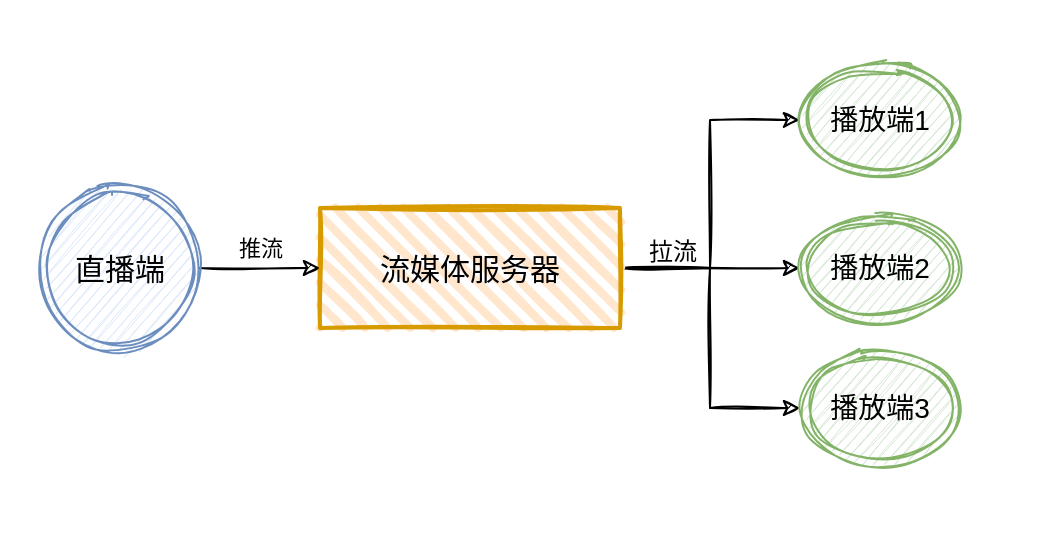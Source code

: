 <mxfile version="16.0.3" type="github"><diagram id="TOUKis4g4MJrpr8AdlMU" name="Page-1"><mxGraphModel dx="1426" dy="794" grid="1" gridSize="10" guides="0" tooltips="1" connect="1" arrows="1" fold="1" page="1" pageScale="1" pageWidth="1169" pageHeight="827" background="none" math="0" shadow="0"><root><mxCell id="0"/><mxCell id="1" parent="0"/><mxCell id="iB6GJlJgPvC_m1dsDMg6-1" value="" style="rounded=0;html=1;sketch=0;fillStyle=solid;whiteSpace=wrap;strokeColor=none;spacing=0;verticalAlign=middle;" parent="1" vertex="1"><mxGeometry x="300" y="280" width="530" height="270" as="geometry"/></mxCell><mxCell id="Gsnq-mNpenZgaZSSizZ--1" style="edgeStyle=orthogonalEdgeStyle;rounded=0;orthogonalLoop=1;jettySize=auto;html=1;entryX=0;entryY=0.5;entryDx=0;entryDy=0;fontSize=15;sketch=1;" parent="1" source="yrPtvzYM-qcNy1DjEIUe-1" target="yrPtvzYM-qcNy1DjEIUe-4" edge="1"><mxGeometry relative="1" as="geometry"/></mxCell><mxCell id="Gsnq-mNpenZgaZSSizZ--2" style="edgeStyle=orthogonalEdgeStyle;rounded=0;orthogonalLoop=1;jettySize=auto;html=1;fontSize=15;sketch=1;" parent="1" source="yrPtvzYM-qcNy1DjEIUe-1" target="yrPtvzYM-qcNy1DjEIUe-5" edge="1"><mxGeometry relative="1" as="geometry"/></mxCell><mxCell id="Gsnq-mNpenZgaZSSizZ--3" style="edgeStyle=orthogonalEdgeStyle;rounded=0;orthogonalLoop=1;jettySize=auto;html=1;entryX=0;entryY=0.5;entryDx=0;entryDy=0;fontSize=15;sketch=1;" parent="1" source="yrPtvzYM-qcNy1DjEIUe-1" target="yrPtvzYM-qcNy1DjEIUe-6" edge="1"><mxGeometry relative="1" as="geometry"/></mxCell><mxCell id="yrPtvzYM-qcNy1DjEIUe-1" value="&lt;font style=&quot;font-size: 15px&quot;&gt;流媒体服务器&lt;/font&gt;" style="rounded=0;whiteSpace=wrap;html=1;strokeWidth=2;fillWeight=4;hachureGap=8;hachureAngle=45;fillColor=#ffe6cc;shadow=0;strokeColor=#d79b00;fillStyle=auto;sketch=1;" parent="1" vertex="1"><mxGeometry x="460" y="384" width="150" height="60" as="geometry"/></mxCell><mxCell id="yrPtvzYM-qcNy1DjEIUe-3" style="edgeStyle=orthogonalEdgeStyle;rounded=0;orthogonalLoop=1;jettySize=auto;html=1;entryX=0;entryY=0.5;entryDx=0;entryDy=0;sketch=1;" parent="1" source="yrPtvzYM-qcNy1DjEIUe-2" target="yrPtvzYM-qcNy1DjEIUe-1" edge="1"><mxGeometry relative="1" as="geometry"/></mxCell><mxCell id="yrPtvzYM-qcNy1DjEIUe-2" value="&lt;font style=&quot;font-size: 15px&quot;&gt;直播端&lt;/font&gt;" style="ellipse;shape=doubleEllipse;whiteSpace=wrap;html=1;aspect=fixed;rounded=0;shadow=0;fillColor=#dae8fc;strokeColor=#6c8ebf;fillStyle=auto;sketch=1;" parent="1" vertex="1"><mxGeometry x="320" y="374" width="80" height="80" as="geometry"/></mxCell><mxCell id="yrPtvzYM-qcNy1DjEIUe-4" value="&lt;font style=&quot;font-size: 14px&quot;&gt;播放端1&lt;/font&gt;" style="ellipse;shape=doubleEllipse;whiteSpace=wrap;html=1;rounded=0;shadow=0;fontSize=11;fillColor=#d5e8d4;strokeColor=#82b366;fillStyle=auto;sketch=1;" parent="1" vertex="1"><mxGeometry x="700" y="310" width="80" height="60" as="geometry"/></mxCell><mxCell id="yrPtvzYM-qcNy1DjEIUe-5" value="&lt;font style=&quot;font-size: 14px&quot;&gt;播放端2&lt;/font&gt;" style="ellipse;shape=doubleEllipse;whiteSpace=wrap;html=1;rounded=0;shadow=0;fontSize=11;fillColor=#d5e8d4;strokeColor=#82b366;fillStyle=auto;sketch=1;" parent="1" vertex="1"><mxGeometry x="700" y="386" width="80" height="56" as="geometry"/></mxCell><mxCell id="yrPtvzYM-qcNy1DjEIUe-6" value="&lt;font style=&quot;font-size: 14px&quot;&gt;播放端3&lt;/font&gt;" style="ellipse;shape=doubleEllipse;whiteSpace=wrap;html=1;rounded=0;shadow=0;fontSize=11;fillColor=#d5e8d4;strokeColor=#82b366;fillStyle=auto;sketch=1;" parent="1" vertex="1"><mxGeometry x="700" y="454" width="80" height="60" as="geometry"/></mxCell><mxCell id="yrPtvzYM-qcNy1DjEIUe-10" value="&lt;font style=&quot;font-size: 11px&quot;&gt;推流&lt;/font&gt;" style="text;html=1;align=center;verticalAlign=middle;resizable=0;points=[];autosize=1;strokeColor=none;fillColor=none;fontSize=11;rounded=0;sketch=1;" parent="1" vertex="1"><mxGeometry x="410" y="394" width="40" height="20" as="geometry"/></mxCell><mxCell id="Gsnq-mNpenZgaZSSizZ--4" value="&lt;font style=&quot;font-size: 12px&quot;&gt;拉流&lt;/font&gt;" style="text;html=1;align=center;verticalAlign=middle;resizable=0;points=[];autosize=1;strokeColor=none;fillColor=none;fontSize=15;rounded=0;sketch=1;" parent="1" vertex="1"><mxGeometry x="616" y="394" width="40" height="20" as="geometry"/></mxCell></root></mxGraphModel></diagram></mxfile>